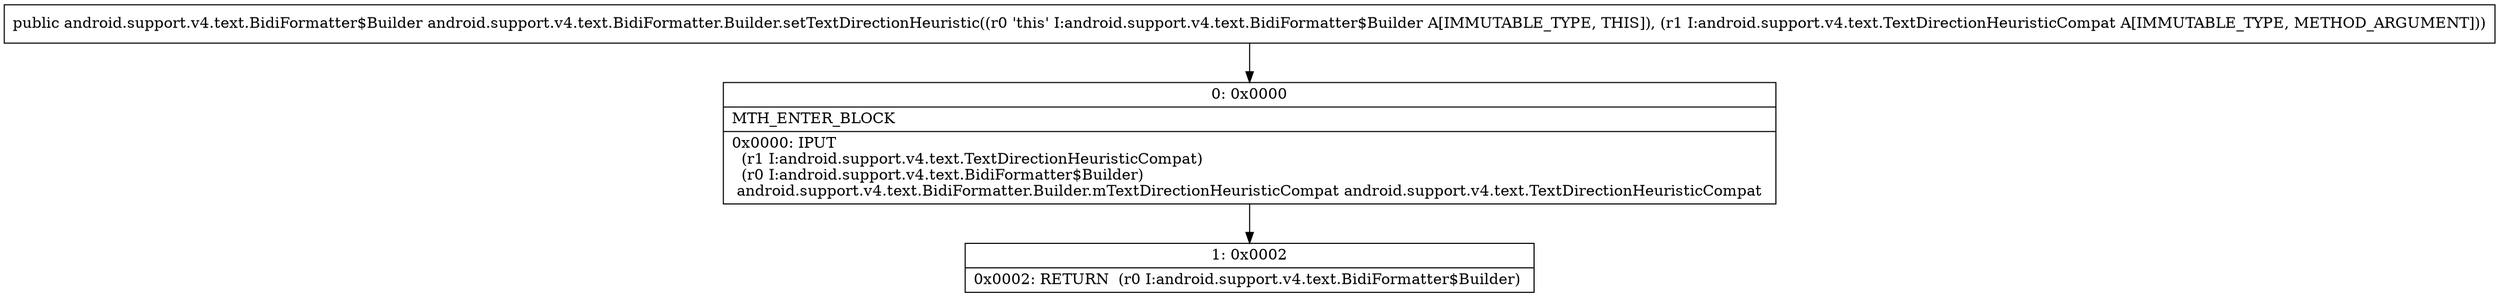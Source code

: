 digraph "CFG forandroid.support.v4.text.BidiFormatter.Builder.setTextDirectionHeuristic(Landroid\/support\/v4\/text\/TextDirectionHeuristicCompat;)Landroid\/support\/v4\/text\/BidiFormatter$Builder;" {
Node_0 [shape=record,label="{0\:\ 0x0000|MTH_ENTER_BLOCK\l|0x0000: IPUT  \l  (r1 I:android.support.v4.text.TextDirectionHeuristicCompat)\l  (r0 I:android.support.v4.text.BidiFormatter$Builder)\l android.support.v4.text.BidiFormatter.Builder.mTextDirectionHeuristicCompat android.support.v4.text.TextDirectionHeuristicCompat \l}"];
Node_1 [shape=record,label="{1\:\ 0x0002|0x0002: RETURN  (r0 I:android.support.v4.text.BidiFormatter$Builder) \l}"];
MethodNode[shape=record,label="{public android.support.v4.text.BidiFormatter$Builder android.support.v4.text.BidiFormatter.Builder.setTextDirectionHeuristic((r0 'this' I:android.support.v4.text.BidiFormatter$Builder A[IMMUTABLE_TYPE, THIS]), (r1 I:android.support.v4.text.TextDirectionHeuristicCompat A[IMMUTABLE_TYPE, METHOD_ARGUMENT])) }"];
MethodNode -> Node_0;
Node_0 -> Node_1;
}


